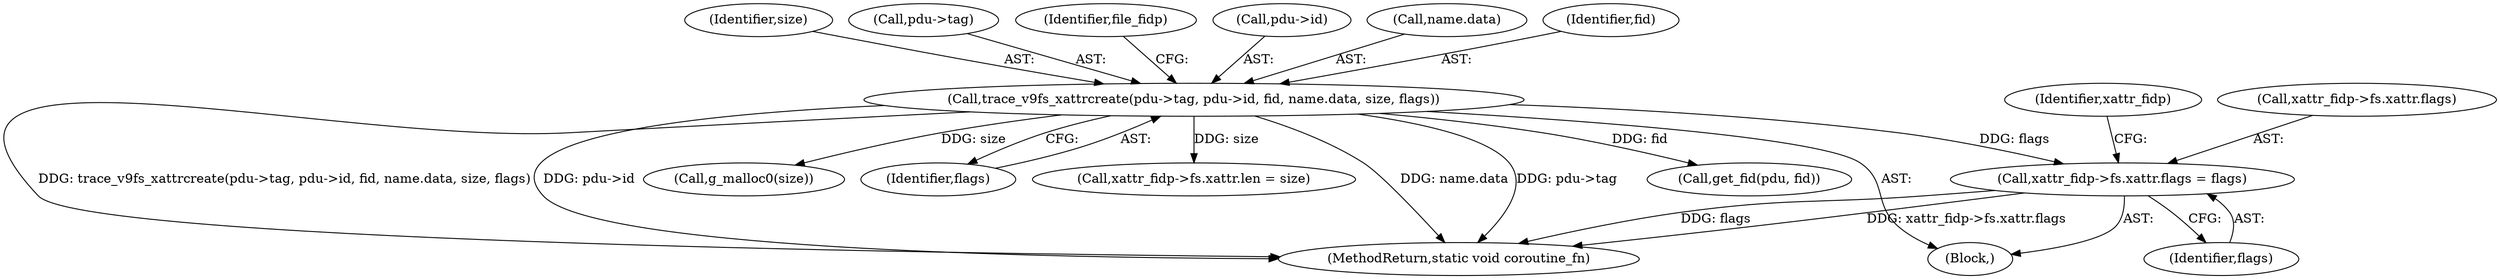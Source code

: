 digraph "0_qemu_ff55e94d23ae94c8628b0115320157c763eb3e06@pointer" {
"1000199" [label="(Call,xattr_fidp->fs.xattr.flags = flags)"];
"1000145" [label="(Call,trace_v9fs_xattrcreate(pdu->tag, pdu->id, fid, name.data, size, flags))"];
"1000156" [label="(Identifier,size)"];
"1000157" [label="(Identifier,flags)"];
"1000146" [label="(Call,pdu->tag)"];
"1000159" [label="(Identifier,file_fidp)"];
"1000160" [label="(Call,get_fid(pdu, fid))"];
"1000103" [label="(Block,)"];
"1000149" [label="(Call,pdu->id)"];
"1000145" [label="(Call,trace_v9fs_xattrcreate(pdu->tag, pdu->id, fid, name.data, size, flags))"];
"1000153" [label="(Call,name.data)"];
"1000199" [label="(Call,xattr_fidp->fs.xattr.flags = flags)"];
"1000258" [label="(MethodReturn,static void coroutine_fn)"];
"1000200" [label="(Call,xattr_fidp->fs.xattr.flags)"];
"1000152" [label="(Identifier,fid)"];
"1000244" [label="(Call,g_malloc0(size))"];
"1000213" [label="(Identifier,xattr_fidp)"];
"1000190" [label="(Call,xattr_fidp->fs.xattr.len = size)"];
"1000207" [label="(Identifier,flags)"];
"1000199" -> "1000103"  [label="AST: "];
"1000199" -> "1000207"  [label="CFG: "];
"1000200" -> "1000199"  [label="AST: "];
"1000207" -> "1000199"  [label="AST: "];
"1000213" -> "1000199"  [label="CFG: "];
"1000199" -> "1000258"  [label="DDG: xattr_fidp->fs.xattr.flags"];
"1000199" -> "1000258"  [label="DDG: flags"];
"1000145" -> "1000199"  [label="DDG: flags"];
"1000145" -> "1000103"  [label="AST: "];
"1000145" -> "1000157"  [label="CFG: "];
"1000146" -> "1000145"  [label="AST: "];
"1000149" -> "1000145"  [label="AST: "];
"1000152" -> "1000145"  [label="AST: "];
"1000153" -> "1000145"  [label="AST: "];
"1000156" -> "1000145"  [label="AST: "];
"1000157" -> "1000145"  [label="AST: "];
"1000159" -> "1000145"  [label="CFG: "];
"1000145" -> "1000258"  [label="DDG: pdu->id"];
"1000145" -> "1000258"  [label="DDG: name.data"];
"1000145" -> "1000258"  [label="DDG: trace_v9fs_xattrcreate(pdu->tag, pdu->id, fid, name.data, size, flags)"];
"1000145" -> "1000258"  [label="DDG: pdu->tag"];
"1000145" -> "1000160"  [label="DDG: fid"];
"1000145" -> "1000190"  [label="DDG: size"];
"1000145" -> "1000244"  [label="DDG: size"];
}
